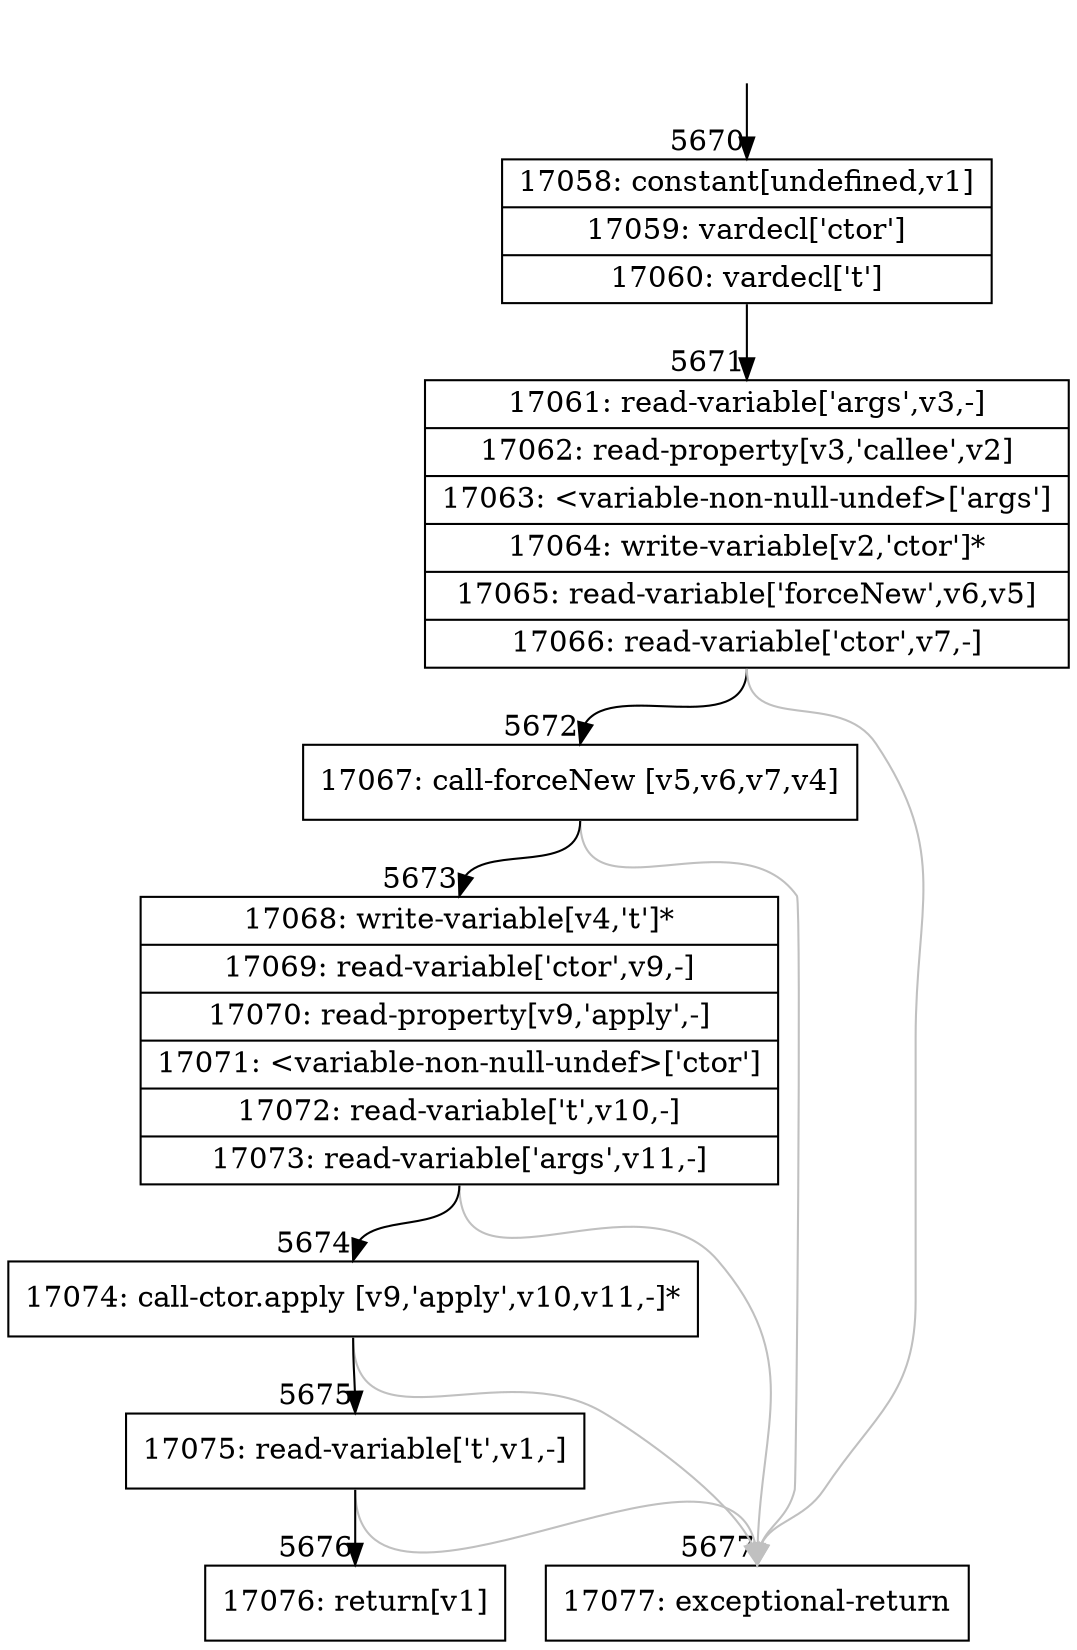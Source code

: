 digraph {
rankdir="TD"
BB_entry391[shape=none,label=""];
BB_entry391 -> BB5670 [tailport=s, headport=n, headlabel="    5670"]
BB5670 [shape=record label="{17058: constant[undefined,v1]|17059: vardecl['ctor']|17060: vardecl['t']}" ] 
BB5670 -> BB5671 [tailport=s, headport=n, headlabel="      5671"]
BB5671 [shape=record label="{17061: read-variable['args',v3,-]|17062: read-property[v3,'callee',v2]|17063: \<variable-non-null-undef\>['args']|17064: write-variable[v2,'ctor']*|17065: read-variable['forceNew',v6,v5]|17066: read-variable['ctor',v7,-]}" ] 
BB5671 -> BB5672 [tailport=s, headport=n, headlabel="      5672"]
BB5671 -> BB5677 [tailport=s, headport=n, color=gray, headlabel="      5677"]
BB5672 [shape=record label="{17067: call-forceNew [v5,v6,v7,v4]}" ] 
BB5672 -> BB5673 [tailport=s, headport=n, headlabel="      5673"]
BB5672 -> BB5677 [tailport=s, headport=n, color=gray]
BB5673 [shape=record label="{17068: write-variable[v4,'t']*|17069: read-variable['ctor',v9,-]|17070: read-property[v9,'apply',-]|17071: \<variable-non-null-undef\>['ctor']|17072: read-variable['t',v10,-]|17073: read-variable['args',v11,-]}" ] 
BB5673 -> BB5674 [tailport=s, headport=n, headlabel="      5674"]
BB5673 -> BB5677 [tailport=s, headport=n, color=gray]
BB5674 [shape=record label="{17074: call-ctor.apply [v9,'apply',v10,v11,-]*}" ] 
BB5674 -> BB5675 [tailport=s, headport=n, headlabel="      5675"]
BB5674 -> BB5677 [tailport=s, headport=n, color=gray]
BB5675 [shape=record label="{17075: read-variable['t',v1,-]}" ] 
BB5675 -> BB5676 [tailport=s, headport=n, headlabel="      5676"]
BB5675 -> BB5677 [tailport=s, headport=n, color=gray]
BB5676 [shape=record label="{17076: return[v1]}" ] 
BB5677 [shape=record label="{17077: exceptional-return}" ] 
//#$~ 7703
}
